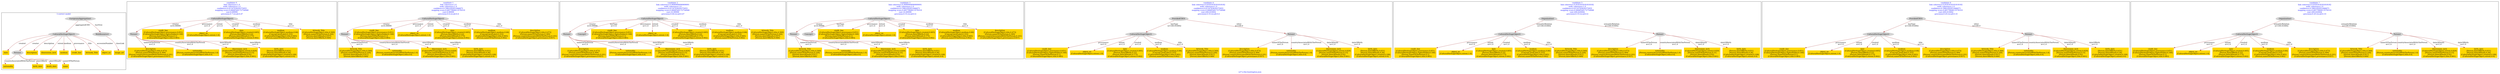 digraph n0 {
fontcolor="blue"
remincross="true"
label="s27-s-the-huntington.json"
subgraph cluster_0 {
label="1-correct model"
n2[style="filled",color="white",fillcolor="lightgray",label="CulturalHeritageObject1"];
n3[shape="plaintext",style="filled",fillcolor="gold",label="date"];
n4[style="filled",color="white",fillcolor="lightgray",label="Person1"];
n5[shape="plaintext",style="filled",fillcolor="gold",label="description"];
n6[shape="plaintext",style="filled",fillcolor="gold",label="dimensions_inch"];
n7[shape="plaintext",style="filled",fillcolor="gold",label="medium"];
n8[shape="plaintext",style="filled",fillcolor="gold",label="credit_line"];
n9[shape="plaintext",style="filled",fillcolor="gold",label="Artwork_Title"];
n10[shape="plaintext",style="filled",fillcolor="gold",label="object_no"];
n11[shape="plaintext",style="filled",fillcolor="gold",label="nationality"];
n12[shape="plaintext",style="filled",fillcolor="gold",label="birth_date"];
n13[shape="plaintext",style="filled",fillcolor="gold",label="death_date"];
n14[shape="plaintext",style="filled",fillcolor="gold",label="name"];
n15[style="filled",color="white",fillcolor="lightgray",label="EuropeanaAggregation1"];
n16[style="filled",color="white",fillcolor="lightgray",label="WebResource1"];
n17[shape="plaintext",style="filled",fillcolor="gold",label="image_url"];
}
subgraph cluster_1 {
label="candidate 0\nlink coherence:1.0\nnode coherence:1.0\nconfidence:0.6116743629375955\nmapping score:0.6668544172754948\ncost:9.99999\n-precision:0.7-recall:0.47"
n19[style="filled",color="white",fillcolor="lightgray",label="CulturalHeritageObject1"];
n20[style="filled",color="white",fillcolor="lightgray",label="Person1"];
n21[shape="plaintext",style="filled",fillcolor="gold",label="description\n[CulturalHeritageObject,title,0.473]\n[Person,nameOfThePerson,0.369]\n[Person,countryAssociatedWithThePerson,0.101]\n[CulturalHeritageObject,provenance,0.057]"];
n22[shape="plaintext",style="filled",fillcolor="gold",label="credit_line\n[CulturalHeritageObject,provenance,0.651]\n[CulturalHeritageObject,rightsHolder,0.166]\n[Person,nameOfThePerson,0.1]\n[CulturalHeritageObject,title,0.083]"];
n23[shape="plaintext",style="filled",fillcolor="gold",label="object_no\n[CulturalHeritageObject,extent,1.0]"];
n24[shape="plaintext",style="filled",fillcolor="gold",label="date\n[CulturalHeritageObject,created,0.605]\n[Person,dateOfBirth,0.22]\n[Person,dateOfDeath,0.173]\n[CulturalHeritageObject,extent,0.002]"];
n25[shape="plaintext",style="filled",fillcolor="gold",label="nationality\n[Person,countryAssociatedWithThePerson,1.0]\n[CulturalHeritageObject,title,0.0]"];
n26[shape="plaintext",style="filled",fillcolor="gold",label="medium\n[CulturalHeritageObject,medium,0.66]\n[Concept,prefLabel,0.333]\n[CulturalHeritageObject,title,0.005]\n[Person,nameOfThePerson,0.002]"];
n27[shape="plaintext",style="filled",fillcolor="gold",label="Artwork_Title\n[CulturalHeritageObject,title,0.569]\n[Person,nameOfThePerson,0.326]\n[Person,dateOfDeath,0.057]\n[Person,dateOfBirth,0.049]"];
n28[shape="plaintext",style="filled",fillcolor="gold",label="dimensions_inch\n[CulturalHeritageObject,extent,0.829]\n[Person,nameOfThePerson,0.15]\n[Person,dateOfDeath,0.02]\n[CulturalHeritageObject,title,0.001]"];
n29[shape="plaintext",style="filled",fillcolor="gold",label="birth_date\n[Person,dateOfBirth,0.631]\n[Person,dateOfDeath,0.26]\n[CulturalHeritageObject,created,0.108]\n[CulturalHeritageObject,extent,0.0]"];
}
subgraph cluster_2 {
label="candidate 1\nlink coherence:1.0\nnode coherence:1.0\nconfidence:0.5962292951846071\nmapping score:0.6617060613578319\ncost:9.99999\n-precision:0.6-recall:0.4"
n31[style="filled",color="white",fillcolor="lightgray",label="CulturalHeritageObject1"];
n32[style="filled",color="white",fillcolor="lightgray",label="Person1"];
n33[shape="plaintext",style="filled",fillcolor="gold",label="Artwork_Title\n[CulturalHeritageObject,title,0.569]\n[Person,nameOfThePerson,0.326]\n[Person,dateOfDeath,0.057]\n[Person,dateOfBirth,0.049]"];
n34[shape="plaintext",style="filled",fillcolor="gold",label="credit_line\n[CulturalHeritageObject,provenance,0.651]\n[CulturalHeritageObject,rightsHolder,0.166]\n[Person,nameOfThePerson,0.1]\n[CulturalHeritageObject,title,0.083]"];
n35[shape="plaintext",style="filled",fillcolor="gold",label="object_no\n[CulturalHeritageObject,extent,1.0]"];
n36[shape="plaintext",style="filled",fillcolor="gold",label="date\n[CulturalHeritageObject,created,0.605]\n[Person,dateOfBirth,0.22]\n[Person,dateOfDeath,0.173]\n[CulturalHeritageObject,extent,0.002]"];
n37[shape="plaintext",style="filled",fillcolor="gold",label="nationality\n[Person,countryAssociatedWithThePerson,1.0]\n[CulturalHeritageObject,title,0.0]"];
n38[shape="plaintext",style="filled",fillcolor="gold",label="medium\n[CulturalHeritageObject,medium,0.66]\n[Concept,prefLabel,0.333]\n[CulturalHeritageObject,title,0.005]\n[Person,nameOfThePerson,0.002]"];
n39[shape="plaintext",style="filled",fillcolor="gold",label="description\n[CulturalHeritageObject,title,0.473]\n[Person,nameOfThePerson,0.369]\n[Person,countryAssociatedWithThePerson,0.101]\n[CulturalHeritageObject,provenance,0.057]"];
n40[shape="plaintext",style="filled",fillcolor="gold",label="dimensions_inch\n[CulturalHeritageObject,extent,0.829]\n[Person,nameOfThePerson,0.15]\n[Person,dateOfDeath,0.02]\n[CulturalHeritageObject,title,0.001]"];
n41[shape="plaintext",style="filled",fillcolor="gold",label="birth_date\n[Person,dateOfBirth,0.631]\n[Person,dateOfDeath,0.26]\n[CulturalHeritageObject,created,0.108]\n[CulturalHeritageObject,extent,0.0]"];
}
subgraph cluster_3 {
label="candidate 2\nlink coherence:0.9090909090909091\nnode coherence:1.0\nconfidence:0.6116743629375955\nmapping score:0.6668544172754948\ncost:10.99999\n-precision:0.64-recall:0.47"
n43[style="filled",color="white",fillcolor="lightgray",label="CulturalHeritageObject1"];
n44[style="filled",color="white",fillcolor="lightgray",label="Person1"];
n45[style="filled",color="white",fillcolor="lightgray",label="Concept1"];
n46[shape="plaintext",style="filled",fillcolor="gold",label="description\n[CulturalHeritageObject,title,0.473]\n[Person,nameOfThePerson,0.369]\n[Person,countryAssociatedWithThePerson,0.101]\n[CulturalHeritageObject,provenance,0.057]"];
n47[shape="plaintext",style="filled",fillcolor="gold",label="credit_line\n[CulturalHeritageObject,provenance,0.651]\n[CulturalHeritageObject,rightsHolder,0.166]\n[Person,nameOfThePerson,0.1]\n[CulturalHeritageObject,title,0.083]"];
n48[shape="plaintext",style="filled",fillcolor="gold",label="object_no\n[CulturalHeritageObject,extent,1.0]"];
n49[shape="plaintext",style="filled",fillcolor="gold",label="date\n[CulturalHeritageObject,created,0.605]\n[Person,dateOfBirth,0.22]\n[Person,dateOfDeath,0.173]\n[CulturalHeritageObject,extent,0.002]"];
n50[shape="plaintext",style="filled",fillcolor="gold",label="nationality\n[Person,countryAssociatedWithThePerson,1.0]\n[CulturalHeritageObject,title,0.0]"];
n51[shape="plaintext",style="filled",fillcolor="gold",label="medium\n[CulturalHeritageObject,medium,0.66]\n[Concept,prefLabel,0.333]\n[CulturalHeritageObject,title,0.005]\n[Person,nameOfThePerson,0.002]"];
n52[shape="plaintext",style="filled",fillcolor="gold",label="Artwork_Title\n[CulturalHeritageObject,title,0.569]\n[Person,nameOfThePerson,0.326]\n[Person,dateOfDeath,0.057]\n[Person,dateOfBirth,0.049]"];
n53[shape="plaintext",style="filled",fillcolor="gold",label="dimensions_inch\n[CulturalHeritageObject,extent,0.829]\n[Person,nameOfThePerson,0.15]\n[Person,dateOfDeath,0.02]\n[CulturalHeritageObject,title,0.001]"];
n54[shape="plaintext",style="filled",fillcolor="gold",label="birth_date\n[Person,dateOfBirth,0.631]\n[Person,dateOfDeath,0.26]\n[CulturalHeritageObject,created,0.108]\n[CulturalHeritageObject,extent,0.0]"];
}
subgraph cluster_4 {
label="candidate 3\nlink coherence:0.9090909090909091\nnode coherence:1.0\nconfidence:0.5962292951846071\nmapping score:0.6617060613578319\ncost:10.99999\n-precision:0.55-recall:0.4"
n56[style="filled",color="white",fillcolor="lightgray",label="CulturalHeritageObject1"];
n57[style="filled",color="white",fillcolor="lightgray",label="Person1"];
n58[style="filled",color="white",fillcolor="lightgray",label="Concept1"];
n59[shape="plaintext",style="filled",fillcolor="gold",label="Artwork_Title\n[CulturalHeritageObject,title,0.569]\n[Person,nameOfThePerson,0.326]\n[Person,dateOfDeath,0.057]\n[Person,dateOfBirth,0.049]"];
n60[shape="plaintext",style="filled",fillcolor="gold",label="credit_line\n[CulturalHeritageObject,provenance,0.651]\n[CulturalHeritageObject,rightsHolder,0.166]\n[Person,nameOfThePerson,0.1]\n[CulturalHeritageObject,title,0.083]"];
n61[shape="plaintext",style="filled",fillcolor="gold",label="object_no\n[CulturalHeritageObject,extent,1.0]"];
n62[shape="plaintext",style="filled",fillcolor="gold",label="date\n[CulturalHeritageObject,created,0.605]\n[Person,dateOfBirth,0.22]\n[Person,dateOfDeath,0.173]\n[CulturalHeritageObject,extent,0.002]"];
n63[shape="plaintext",style="filled",fillcolor="gold",label="nationality\n[Person,countryAssociatedWithThePerson,1.0]\n[CulturalHeritageObject,title,0.0]"];
n64[shape="plaintext",style="filled",fillcolor="gold",label="medium\n[CulturalHeritageObject,medium,0.66]\n[Concept,prefLabel,0.333]\n[CulturalHeritageObject,title,0.005]\n[Person,nameOfThePerson,0.002]"];
n65[shape="plaintext",style="filled",fillcolor="gold",label="description\n[CulturalHeritageObject,title,0.473]\n[Person,nameOfThePerson,0.369]\n[Person,countryAssociatedWithThePerson,0.101]\n[CulturalHeritageObject,provenance,0.057]"];
n66[shape="plaintext",style="filled",fillcolor="gold",label="dimensions_inch\n[CulturalHeritageObject,extent,0.829]\n[Person,nameOfThePerson,0.15]\n[Person,dateOfDeath,0.02]\n[CulturalHeritageObject,title,0.001]"];
n67[shape="plaintext",style="filled",fillcolor="gold",label="birth_date\n[Person,dateOfBirth,0.631]\n[Person,dateOfDeath,0.26]\n[CulturalHeritageObject,created,0.108]\n[CulturalHeritageObject,extent,0.0]"];
}
subgraph cluster_5 {
label="candidate 4\nlink coherence:0.8181818181818182\nnode coherence:1.0\nconfidence:0.6116743629375955\nmapping score:0.6668544172754948\ncost:209.010002\n-precision:0.55-recall:0.4"
n69[style="filled",color="white",fillcolor="lightgray",label="ProvidedCHO1"];
n70[style="filled",color="white",fillcolor="lightgray",label="CulturalHeritageObject1"];
n71[style="filled",color="white",fillcolor="lightgray",label="Person1"];
n72[shape="plaintext",style="filled",fillcolor="gold",label="description\n[CulturalHeritageObject,title,0.473]\n[Person,nameOfThePerson,0.369]\n[Person,countryAssociatedWithThePerson,0.101]\n[CulturalHeritageObject,provenance,0.057]"];
n73[shape="plaintext",style="filled",fillcolor="gold",label="credit_line\n[CulturalHeritageObject,provenance,0.651]\n[CulturalHeritageObject,rightsHolder,0.166]\n[Person,nameOfThePerson,0.1]\n[CulturalHeritageObject,title,0.083]"];
n74[shape="plaintext",style="filled",fillcolor="gold",label="object_no\n[CulturalHeritageObject,extent,1.0]"];
n75[shape="plaintext",style="filled",fillcolor="gold",label="date\n[CulturalHeritageObject,created,0.605]\n[Person,dateOfBirth,0.22]\n[Person,dateOfDeath,0.173]\n[CulturalHeritageObject,extent,0.002]"];
n76[shape="plaintext",style="filled",fillcolor="gold",label="nationality\n[Person,countryAssociatedWithThePerson,1.0]\n[CulturalHeritageObject,title,0.0]"];
n77[shape="plaintext",style="filled",fillcolor="gold",label="medium\n[CulturalHeritageObject,medium,0.66]\n[Concept,prefLabel,0.333]\n[CulturalHeritageObject,title,0.005]\n[Person,nameOfThePerson,0.002]"];
n78[shape="plaintext",style="filled",fillcolor="gold",label="Artwork_Title\n[CulturalHeritageObject,title,0.569]\n[Person,nameOfThePerson,0.326]\n[Person,dateOfDeath,0.057]\n[Person,dateOfBirth,0.049]"];
n79[shape="plaintext",style="filled",fillcolor="gold",label="dimensions_inch\n[CulturalHeritageObject,extent,0.829]\n[Person,nameOfThePerson,0.15]\n[Person,dateOfDeath,0.02]\n[CulturalHeritageObject,title,0.001]"];
n80[shape="plaintext",style="filled",fillcolor="gold",label="birth_date\n[Person,dateOfBirth,0.631]\n[Person,dateOfDeath,0.26]\n[CulturalHeritageObject,created,0.108]\n[CulturalHeritageObject,extent,0.0]"];
}
subgraph cluster_6 {
label="candidate 5\nlink coherence:0.8181818181818182\nnode coherence:1.0\nconfidence:0.6116743629375955\nmapping score:0.6668544172754948\ncost:209.020004\n-precision:0.55-recall:0.4"
n82[style="filled",color="white",fillcolor="lightgray",label="Organization1"];
n83[style="filled",color="white",fillcolor="lightgray",label="CulturalHeritageObject1"];
n84[style="filled",color="white",fillcolor="lightgray",label="Person1"];
n85[shape="plaintext",style="filled",fillcolor="gold",label="description\n[CulturalHeritageObject,title,0.473]\n[Person,nameOfThePerson,0.369]\n[Person,countryAssociatedWithThePerson,0.101]\n[CulturalHeritageObject,provenance,0.057]"];
n86[shape="plaintext",style="filled",fillcolor="gold",label="credit_line\n[CulturalHeritageObject,provenance,0.651]\n[CulturalHeritageObject,rightsHolder,0.166]\n[Person,nameOfThePerson,0.1]\n[CulturalHeritageObject,title,0.083]"];
n87[shape="plaintext",style="filled",fillcolor="gold",label="object_no\n[CulturalHeritageObject,extent,1.0]"];
n88[shape="plaintext",style="filled",fillcolor="gold",label="date\n[CulturalHeritageObject,created,0.605]\n[Person,dateOfBirth,0.22]\n[Person,dateOfDeath,0.173]\n[CulturalHeritageObject,extent,0.002]"];
n89[shape="plaintext",style="filled",fillcolor="gold",label="nationality\n[Person,countryAssociatedWithThePerson,1.0]\n[CulturalHeritageObject,title,0.0]"];
n90[shape="plaintext",style="filled",fillcolor="gold",label="medium\n[CulturalHeritageObject,medium,0.66]\n[Concept,prefLabel,0.333]\n[CulturalHeritageObject,title,0.005]\n[Person,nameOfThePerson,0.002]"];
n91[shape="plaintext",style="filled",fillcolor="gold",label="Artwork_Title\n[CulturalHeritageObject,title,0.569]\n[Person,nameOfThePerson,0.326]\n[Person,dateOfDeath,0.057]\n[Person,dateOfBirth,0.049]"];
n92[shape="plaintext",style="filled",fillcolor="gold",label="dimensions_inch\n[CulturalHeritageObject,extent,0.829]\n[Person,nameOfThePerson,0.15]\n[Person,dateOfDeath,0.02]\n[CulturalHeritageObject,title,0.001]"];
n93[shape="plaintext",style="filled",fillcolor="gold",label="birth_date\n[Person,dateOfBirth,0.631]\n[Person,dateOfDeath,0.26]\n[CulturalHeritageObject,created,0.108]\n[CulturalHeritageObject,extent,0.0]"];
}
subgraph cluster_7 {
label="candidate 6\nlink coherence:0.8181818181818182\nnode coherence:1.0\nconfidence:0.5962292951846071\nmapping score:0.6617060613578319\ncost:209.010002\n-precision:0.45-recall:0.33"
n95[style="filled",color="white",fillcolor="lightgray",label="ProvidedCHO1"];
n96[style="filled",color="white",fillcolor="lightgray",label="CulturalHeritageObject1"];
n97[style="filled",color="white",fillcolor="lightgray",label="Person1"];
n98[shape="plaintext",style="filled",fillcolor="gold",label="Artwork_Title\n[CulturalHeritageObject,title,0.569]\n[Person,nameOfThePerson,0.326]\n[Person,dateOfDeath,0.057]\n[Person,dateOfBirth,0.049]"];
n99[shape="plaintext",style="filled",fillcolor="gold",label="credit_line\n[CulturalHeritageObject,provenance,0.651]\n[CulturalHeritageObject,rightsHolder,0.166]\n[Person,nameOfThePerson,0.1]\n[CulturalHeritageObject,title,0.083]"];
n100[shape="plaintext",style="filled",fillcolor="gold",label="object_no\n[CulturalHeritageObject,extent,1.0]"];
n101[shape="plaintext",style="filled",fillcolor="gold",label="date\n[CulturalHeritageObject,created,0.605]\n[Person,dateOfBirth,0.22]\n[Person,dateOfDeath,0.173]\n[CulturalHeritageObject,extent,0.002]"];
n102[shape="plaintext",style="filled",fillcolor="gold",label="nationality\n[Person,countryAssociatedWithThePerson,1.0]\n[CulturalHeritageObject,title,0.0]"];
n103[shape="plaintext",style="filled",fillcolor="gold",label="medium\n[CulturalHeritageObject,medium,0.66]\n[Concept,prefLabel,0.333]\n[CulturalHeritageObject,title,0.005]\n[Person,nameOfThePerson,0.002]"];
n104[shape="plaintext",style="filled",fillcolor="gold",label="description\n[CulturalHeritageObject,title,0.473]\n[Person,nameOfThePerson,0.369]\n[Person,countryAssociatedWithThePerson,0.101]\n[CulturalHeritageObject,provenance,0.057]"];
n105[shape="plaintext",style="filled",fillcolor="gold",label="dimensions_inch\n[CulturalHeritageObject,extent,0.829]\n[Person,nameOfThePerson,0.15]\n[Person,dateOfDeath,0.02]\n[CulturalHeritageObject,title,0.001]"];
n106[shape="plaintext",style="filled",fillcolor="gold",label="birth_date\n[Person,dateOfBirth,0.631]\n[Person,dateOfDeath,0.26]\n[CulturalHeritageObject,created,0.108]\n[CulturalHeritageObject,extent,0.0]"];
}
subgraph cluster_8 {
label="candidate 7\nlink coherence:0.8181818181818182\nnode coherence:1.0\nconfidence:0.5962292951846071\nmapping score:0.6617060613578319\ncost:209.020004\n-precision:0.45-recall:0.33"
n108[style="filled",color="white",fillcolor="lightgray",label="Organization1"];
n109[style="filled",color="white",fillcolor="lightgray",label="CulturalHeritageObject1"];
n110[style="filled",color="white",fillcolor="lightgray",label="Person1"];
n111[shape="plaintext",style="filled",fillcolor="gold",label="Artwork_Title\n[CulturalHeritageObject,title,0.569]\n[Person,nameOfThePerson,0.326]\n[Person,dateOfDeath,0.057]\n[Person,dateOfBirth,0.049]"];
n112[shape="plaintext",style="filled",fillcolor="gold",label="credit_line\n[CulturalHeritageObject,provenance,0.651]\n[CulturalHeritageObject,rightsHolder,0.166]\n[Person,nameOfThePerson,0.1]\n[CulturalHeritageObject,title,0.083]"];
n113[shape="plaintext",style="filled",fillcolor="gold",label="object_no\n[CulturalHeritageObject,extent,1.0]"];
n114[shape="plaintext",style="filled",fillcolor="gold",label="date\n[CulturalHeritageObject,created,0.605]\n[Person,dateOfBirth,0.22]\n[Person,dateOfDeath,0.173]\n[CulturalHeritageObject,extent,0.002]"];
n115[shape="plaintext",style="filled",fillcolor="gold",label="nationality\n[Person,countryAssociatedWithThePerson,1.0]\n[CulturalHeritageObject,title,0.0]"];
n116[shape="plaintext",style="filled",fillcolor="gold",label="medium\n[CulturalHeritageObject,medium,0.66]\n[Concept,prefLabel,0.333]\n[CulturalHeritageObject,title,0.005]\n[Person,nameOfThePerson,0.002]"];
n117[shape="plaintext",style="filled",fillcolor="gold",label="description\n[CulturalHeritageObject,title,0.473]\n[Person,nameOfThePerson,0.369]\n[Person,countryAssociatedWithThePerson,0.101]\n[CulturalHeritageObject,provenance,0.057]"];
n118[shape="plaintext",style="filled",fillcolor="gold",label="dimensions_inch\n[CulturalHeritageObject,extent,0.829]\n[Person,nameOfThePerson,0.15]\n[Person,dateOfDeath,0.02]\n[CulturalHeritageObject,title,0.001]"];
n119[shape="plaintext",style="filled",fillcolor="gold",label="birth_date\n[Person,dateOfBirth,0.631]\n[Person,dateOfDeath,0.26]\n[CulturalHeritageObject,created,0.108]\n[CulturalHeritageObject,extent,0.0]"];
}
n2 -> n3[color="brown",fontcolor="black",label="created"]
n2 -> n4[color="brown",fontcolor="black",label="creator"]
n2 -> n5[color="brown",fontcolor="black",label="description"]
n2 -> n6[color="brown",fontcolor="black",label="extent"]
n2 -> n7[color="brown",fontcolor="black",label="medium"]
n2 -> n8[color="brown",fontcolor="black",label="provenance"]
n2 -> n9[color="brown",fontcolor="black",label="title"]
n2 -> n10[color="brown",fontcolor="black",label="accessionNumber"]
n4 -> n11[color="brown",fontcolor="black",label="countryAssociatedWithThePerson"]
n4 -> n12[color="brown",fontcolor="black",label="dateOfBirth"]
n4 -> n13[color="brown",fontcolor="black",label="dateOfDeath"]
n4 -> n14[color="brown",fontcolor="black",label="nameOfThePerson"]
n15 -> n2[color="brown",fontcolor="black",label="aggregatedCHO"]
n15 -> n16[color="brown",fontcolor="black",label="hasView"]
n16 -> n17[color="brown",fontcolor="black",label="classLink"]
n19 -> n20[color="brown",fontcolor="black",label="creator\nw=0.99999"]
n20 -> n21[color="brown",fontcolor="black",label="nameOfThePerson\nw=1.0"]
n19 -> n22[color="brown",fontcolor="black",label="provenance\nw=1.0"]
n19 -> n23[color="brown",fontcolor="black",label="extent\nw=1.0"]
n19 -> n24[color="brown",fontcolor="black",label="created\nw=1.0"]
n20 -> n25[color="brown",fontcolor="black",label="countryAssociatedWithThePerson\nw=1.0"]
n19 -> n26[color="brown",fontcolor="black",label="medium\nw=1.0"]
n19 -> n27[color="brown",fontcolor="black",label="title\nw=1.0"]
n20 -> n28[color="brown",fontcolor="black",label="dateOfDeath\nw=1.0"]
n20 -> n29[color="brown",fontcolor="black",label="dateOfBirth\nw=1.0"]
n31 -> n32[color="brown",fontcolor="black",label="creator\nw=0.99999"]
n32 -> n33[color="brown",fontcolor="black",label="nameOfThePerson\nw=1.0"]
n31 -> n34[color="brown",fontcolor="black",label="provenance\nw=1.0"]
n31 -> n35[color="brown",fontcolor="black",label="extent\nw=1.0"]
n31 -> n36[color="brown",fontcolor="black",label="created\nw=1.0"]
n32 -> n37[color="brown",fontcolor="black",label="countryAssociatedWithThePerson\nw=1.0"]
n31 -> n38[color="brown",fontcolor="black",label="medium\nw=1.0"]
n31 -> n39[color="brown",fontcolor="black",label="title\nw=1.0"]
n32 -> n40[color="brown",fontcolor="black",label="dateOfDeath\nw=1.0"]
n32 -> n41[color="brown",fontcolor="black",label="dateOfBirth\nw=1.0"]
n43 -> n44[color="brown",fontcolor="black",label="creator\nw=0.99999"]
n43 -> n45[color="brown",fontcolor="black",label="hasType\nw=1.0"]
n44 -> n46[color="brown",fontcolor="black",label="nameOfThePerson\nw=1.0"]
n43 -> n47[color="brown",fontcolor="black",label="provenance\nw=1.0"]
n43 -> n48[color="brown",fontcolor="black",label="extent\nw=1.0"]
n43 -> n49[color="brown",fontcolor="black",label="created\nw=1.0"]
n44 -> n50[color="brown",fontcolor="black",label="countryAssociatedWithThePerson\nw=1.0"]
n43 -> n51[color="brown",fontcolor="black",label="medium\nw=1.0"]
n43 -> n52[color="brown",fontcolor="black",label="title\nw=1.0"]
n44 -> n53[color="brown",fontcolor="black",label="dateOfDeath\nw=1.0"]
n44 -> n54[color="brown",fontcolor="black",label="dateOfBirth\nw=1.0"]
n56 -> n57[color="brown",fontcolor="black",label="creator\nw=0.99999"]
n56 -> n58[color="brown",fontcolor="black",label="hasType\nw=1.0"]
n57 -> n59[color="brown",fontcolor="black",label="nameOfThePerson\nw=1.0"]
n56 -> n60[color="brown",fontcolor="black",label="provenance\nw=1.0"]
n56 -> n61[color="brown",fontcolor="black",label="extent\nw=1.0"]
n56 -> n62[color="brown",fontcolor="black",label="created\nw=1.0"]
n57 -> n63[color="brown",fontcolor="black",label="countryAssociatedWithThePerson\nw=1.0"]
n56 -> n64[color="brown",fontcolor="black",label="medium\nw=1.0"]
n56 -> n65[color="brown",fontcolor="black",label="title\nw=1.0"]
n57 -> n66[color="brown",fontcolor="black",label="dateOfDeath\nw=1.0"]
n57 -> n67[color="brown",fontcolor="black",label="dateOfBirth\nw=1.0"]
n69 -> n70[color="brown",fontcolor="black",label="hasType\nw=100.010002"]
n69 -> n71[color="brown",fontcolor="black",label="sitter\nw=100.0"]
n71 -> n72[color="brown",fontcolor="black",label="nameOfThePerson\nw=1.0"]
n70 -> n73[color="brown",fontcolor="black",label="provenance\nw=1.0"]
n70 -> n74[color="brown",fontcolor="black",label="extent\nw=1.0"]
n70 -> n75[color="brown",fontcolor="black",label="created\nw=1.0"]
n71 -> n76[color="brown",fontcolor="black",label="countryAssociatedWithThePerson\nw=1.0"]
n70 -> n77[color="brown",fontcolor="black",label="medium\nw=1.0"]
n70 -> n78[color="brown",fontcolor="black",label="title\nw=1.0"]
n71 -> n79[color="brown",fontcolor="black",label="dateOfDeath\nw=1.0"]
n71 -> n80[color="brown",fontcolor="black",label="dateOfBirth\nw=1.0"]
n82 -> n83[color="brown",fontcolor="black",label="semanticRelation\nw=100.010002"]
n82 -> n84[color="brown",fontcolor="black",label="semanticRelation\nw=100.010002"]
n84 -> n85[color="brown",fontcolor="black",label="nameOfThePerson\nw=1.0"]
n83 -> n86[color="brown",fontcolor="black",label="provenance\nw=1.0"]
n83 -> n87[color="brown",fontcolor="black",label="extent\nw=1.0"]
n83 -> n88[color="brown",fontcolor="black",label="created\nw=1.0"]
n84 -> n89[color="brown",fontcolor="black",label="countryAssociatedWithThePerson\nw=1.0"]
n83 -> n90[color="brown",fontcolor="black",label="medium\nw=1.0"]
n83 -> n91[color="brown",fontcolor="black",label="title\nw=1.0"]
n84 -> n92[color="brown",fontcolor="black",label="dateOfDeath\nw=1.0"]
n84 -> n93[color="brown",fontcolor="black",label="dateOfBirth\nw=1.0"]
n95 -> n96[color="brown",fontcolor="black",label="hasType\nw=100.010002"]
n95 -> n97[color="brown",fontcolor="black",label="sitter\nw=100.0"]
n97 -> n98[color="brown",fontcolor="black",label="nameOfThePerson\nw=1.0"]
n96 -> n99[color="brown",fontcolor="black",label="provenance\nw=1.0"]
n96 -> n100[color="brown",fontcolor="black",label="extent\nw=1.0"]
n96 -> n101[color="brown",fontcolor="black",label="created\nw=1.0"]
n97 -> n102[color="brown",fontcolor="black",label="countryAssociatedWithThePerson\nw=1.0"]
n96 -> n103[color="brown",fontcolor="black",label="medium\nw=1.0"]
n96 -> n104[color="brown",fontcolor="black",label="title\nw=1.0"]
n97 -> n105[color="brown",fontcolor="black",label="dateOfDeath\nw=1.0"]
n97 -> n106[color="brown",fontcolor="black",label="dateOfBirth\nw=1.0"]
n108 -> n109[color="brown",fontcolor="black",label="semanticRelation\nw=100.010002"]
n108 -> n110[color="brown",fontcolor="black",label="semanticRelation\nw=100.010002"]
n110 -> n111[color="brown",fontcolor="black",label="nameOfThePerson\nw=1.0"]
n109 -> n112[color="brown",fontcolor="black",label="provenance\nw=1.0"]
n109 -> n113[color="brown",fontcolor="black",label="extent\nw=1.0"]
n109 -> n114[color="brown",fontcolor="black",label="created\nw=1.0"]
n110 -> n115[color="brown",fontcolor="black",label="countryAssociatedWithThePerson\nw=1.0"]
n109 -> n116[color="brown",fontcolor="black",label="medium\nw=1.0"]
n109 -> n117[color="brown",fontcolor="black",label="title\nw=1.0"]
n110 -> n118[color="brown",fontcolor="black",label="dateOfDeath\nw=1.0"]
n110 -> n119[color="brown",fontcolor="black",label="dateOfBirth\nw=1.0"]
}
